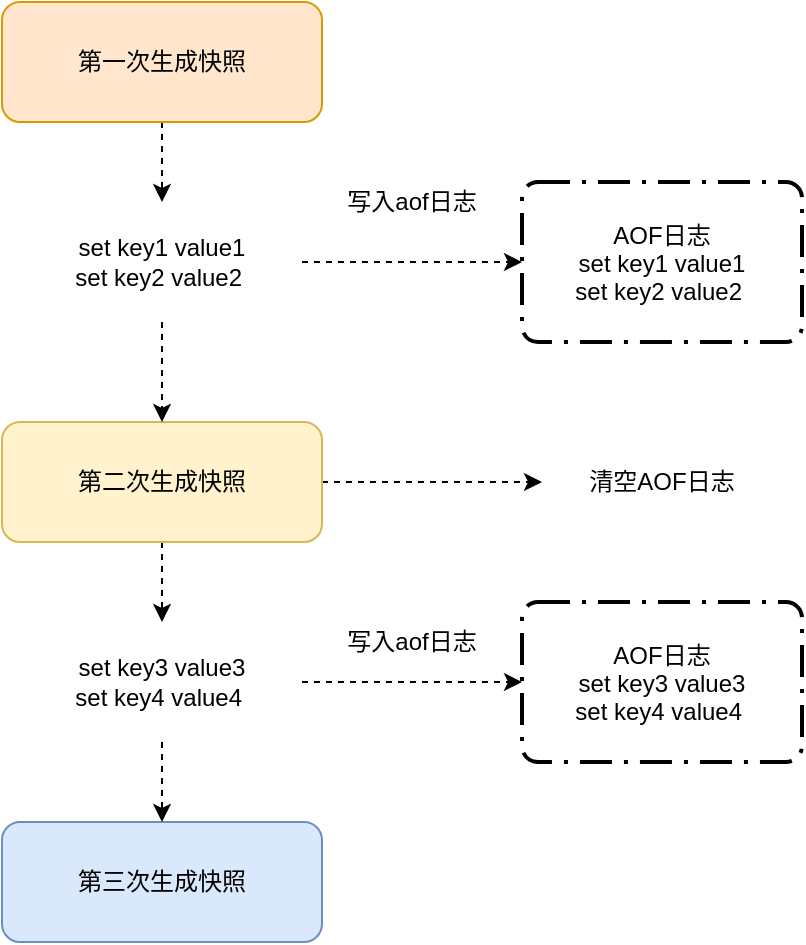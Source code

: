 <mxfile version="14.2.9" type="github">
  <diagram id="c-I6I31ex5ua1xeiyeGG" name="Page-1">
    <mxGraphModel dx="946" dy="536" grid="1" gridSize="10" guides="1" tooltips="1" connect="1" arrows="1" fold="1" page="1" pageScale="1" pageWidth="827" pageHeight="1169" math="0" shadow="0">
      <root>
        <mxCell id="0" />
        <mxCell id="1" parent="0" />
        <mxCell id="EL0zlATMGqzabKwLZGKl-19" value="" style="edgeStyle=orthogonalEdgeStyle;rounded=0;orthogonalLoop=1;jettySize=auto;html=1;dashed=1;" edge="1" parent="1" source="EL0zlATMGqzabKwLZGKl-1" target="EL0zlATMGqzabKwLZGKl-4">
          <mxGeometry relative="1" as="geometry" />
        </mxCell>
        <mxCell id="EL0zlATMGqzabKwLZGKl-1" value="第一次生成快照" style="rounded=1;whiteSpace=wrap;html=1;fillColor=#ffe6cc;strokeColor=#d79b00;" vertex="1" parent="1">
          <mxGeometry x="170" y="80" width="160" height="60" as="geometry" />
        </mxCell>
        <mxCell id="EL0zlATMGqzabKwLZGKl-2" value="AOF日志&#xa;set key1 value1&#xa;set key2 value2 " style="rounded=1;arcSize=10;dashed=1;strokeColor=#000000;fillColor=none;gradientColor=none;dashPattern=8 3 1 3;strokeWidth=2;" vertex="1" parent="1">
          <mxGeometry x="430" y="170" width="140" height="80" as="geometry" />
        </mxCell>
        <mxCell id="EL0zlATMGqzabKwLZGKl-11" style="edgeStyle=orthogonalEdgeStyle;rounded=0;orthogonalLoop=1;jettySize=auto;html=1;exitX=1;exitY=0.5;exitDx=0;exitDy=0;entryX=0;entryY=0.5;entryDx=0;entryDy=0;dashed=1;" edge="1" parent="1" source="EL0zlATMGqzabKwLZGKl-3" target="EL0zlATMGqzabKwLZGKl-10">
          <mxGeometry relative="1" as="geometry" />
        </mxCell>
        <mxCell id="EL0zlATMGqzabKwLZGKl-21" value="" style="edgeStyle=orthogonalEdgeStyle;rounded=0;orthogonalLoop=1;jettySize=auto;html=1;dashed=1;" edge="1" parent="1" source="EL0zlATMGqzabKwLZGKl-3" target="EL0zlATMGqzabKwLZGKl-8">
          <mxGeometry relative="1" as="geometry" />
        </mxCell>
        <mxCell id="EL0zlATMGqzabKwLZGKl-3" value="&lt;span&gt;第二次生成快照&lt;/span&gt;" style="rounded=1;whiteSpace=wrap;html=1;fillColor=#fff2cc;strokeColor=#d6b656;" vertex="1" parent="1">
          <mxGeometry x="170" y="290" width="160" height="60" as="geometry" />
        </mxCell>
        <mxCell id="EL0zlATMGqzabKwLZGKl-17" style="edgeStyle=orthogonalEdgeStyle;rounded=0;orthogonalLoop=1;jettySize=auto;html=1;exitX=1;exitY=0.5;exitDx=0;exitDy=0;entryX=0;entryY=0.5;entryDx=0;entryDy=0;dashed=1;" edge="1" parent="1" source="EL0zlATMGqzabKwLZGKl-4" target="EL0zlATMGqzabKwLZGKl-2">
          <mxGeometry relative="1" as="geometry" />
        </mxCell>
        <mxCell id="EL0zlATMGqzabKwLZGKl-20" value="" style="edgeStyle=orthogonalEdgeStyle;rounded=0;orthogonalLoop=1;jettySize=auto;html=1;dashed=1;" edge="1" parent="1" source="EL0zlATMGqzabKwLZGKl-4" target="EL0zlATMGqzabKwLZGKl-3">
          <mxGeometry relative="1" as="geometry" />
        </mxCell>
        <mxCell id="EL0zlATMGqzabKwLZGKl-4" value="set key1 value1&lt;br&gt;set key2 value2&amp;nbsp;" style="text;html=1;strokeColor=none;fillColor=none;align=center;verticalAlign=middle;whiteSpace=wrap;rounded=0;" vertex="1" parent="1">
          <mxGeometry x="180" y="180" width="140" height="60" as="geometry" />
        </mxCell>
        <mxCell id="EL0zlATMGqzabKwLZGKl-6" value="AOF日志&#xa;set key3 value3&#xa;set key4 value4 " style="rounded=1;arcSize=10;dashed=1;strokeColor=#000000;fillColor=none;gradientColor=none;dashPattern=8 3 1 3;strokeWidth=2;" vertex="1" parent="1">
          <mxGeometry x="430" y="380" width="140" height="80" as="geometry" />
        </mxCell>
        <mxCell id="EL0zlATMGqzabKwLZGKl-7" value="&lt;span&gt;第三次生成快照&lt;/span&gt;" style="rounded=1;whiteSpace=wrap;html=1;fillColor=#dae8fc;strokeColor=#6c8ebf;" vertex="1" parent="1">
          <mxGeometry x="170" y="490" width="160" height="60" as="geometry" />
        </mxCell>
        <mxCell id="EL0zlATMGqzabKwLZGKl-14" value="" style="edgeStyle=orthogonalEdgeStyle;rounded=0;orthogonalLoop=1;jettySize=auto;html=1;dashed=1;" edge="1" parent="1" source="EL0zlATMGqzabKwLZGKl-8" target="EL0zlATMGqzabKwLZGKl-6">
          <mxGeometry relative="1" as="geometry" />
        </mxCell>
        <mxCell id="EL0zlATMGqzabKwLZGKl-22" value="" style="edgeStyle=orthogonalEdgeStyle;rounded=0;orthogonalLoop=1;jettySize=auto;html=1;dashed=1;" edge="1" parent="1" source="EL0zlATMGqzabKwLZGKl-8" target="EL0zlATMGqzabKwLZGKl-7">
          <mxGeometry relative="1" as="geometry" />
        </mxCell>
        <mxCell id="EL0zlATMGqzabKwLZGKl-8" value="set key3 value3&lt;br&gt;set key4 value4&amp;nbsp;" style="text;html=1;strokeColor=none;fillColor=none;align=center;verticalAlign=middle;whiteSpace=wrap;rounded=0;" vertex="1" parent="1">
          <mxGeometry x="180" y="390" width="140" height="60" as="geometry" />
        </mxCell>
        <mxCell id="EL0zlATMGqzabKwLZGKl-10" value="清空AOF日志" style="text;html=1;strokeColor=none;fillColor=none;align=center;verticalAlign=middle;whiteSpace=wrap;rounded=0;" vertex="1" parent="1">
          <mxGeometry x="440" y="305" width="120" height="30" as="geometry" />
        </mxCell>
        <mxCell id="EL0zlATMGqzabKwLZGKl-16" value="写入aof日志" style="text;html=1;strokeColor=none;fillColor=none;align=center;verticalAlign=middle;whiteSpace=wrap;rounded=0;" vertex="1" parent="1">
          <mxGeometry x="320" y="390" width="110" height="20" as="geometry" />
        </mxCell>
        <mxCell id="EL0zlATMGqzabKwLZGKl-18" value="写入aof日志" style="text;html=1;strokeColor=none;fillColor=none;align=center;verticalAlign=middle;whiteSpace=wrap;rounded=0;" vertex="1" parent="1">
          <mxGeometry x="320" y="170" width="110" height="20" as="geometry" />
        </mxCell>
      </root>
    </mxGraphModel>
  </diagram>
</mxfile>

